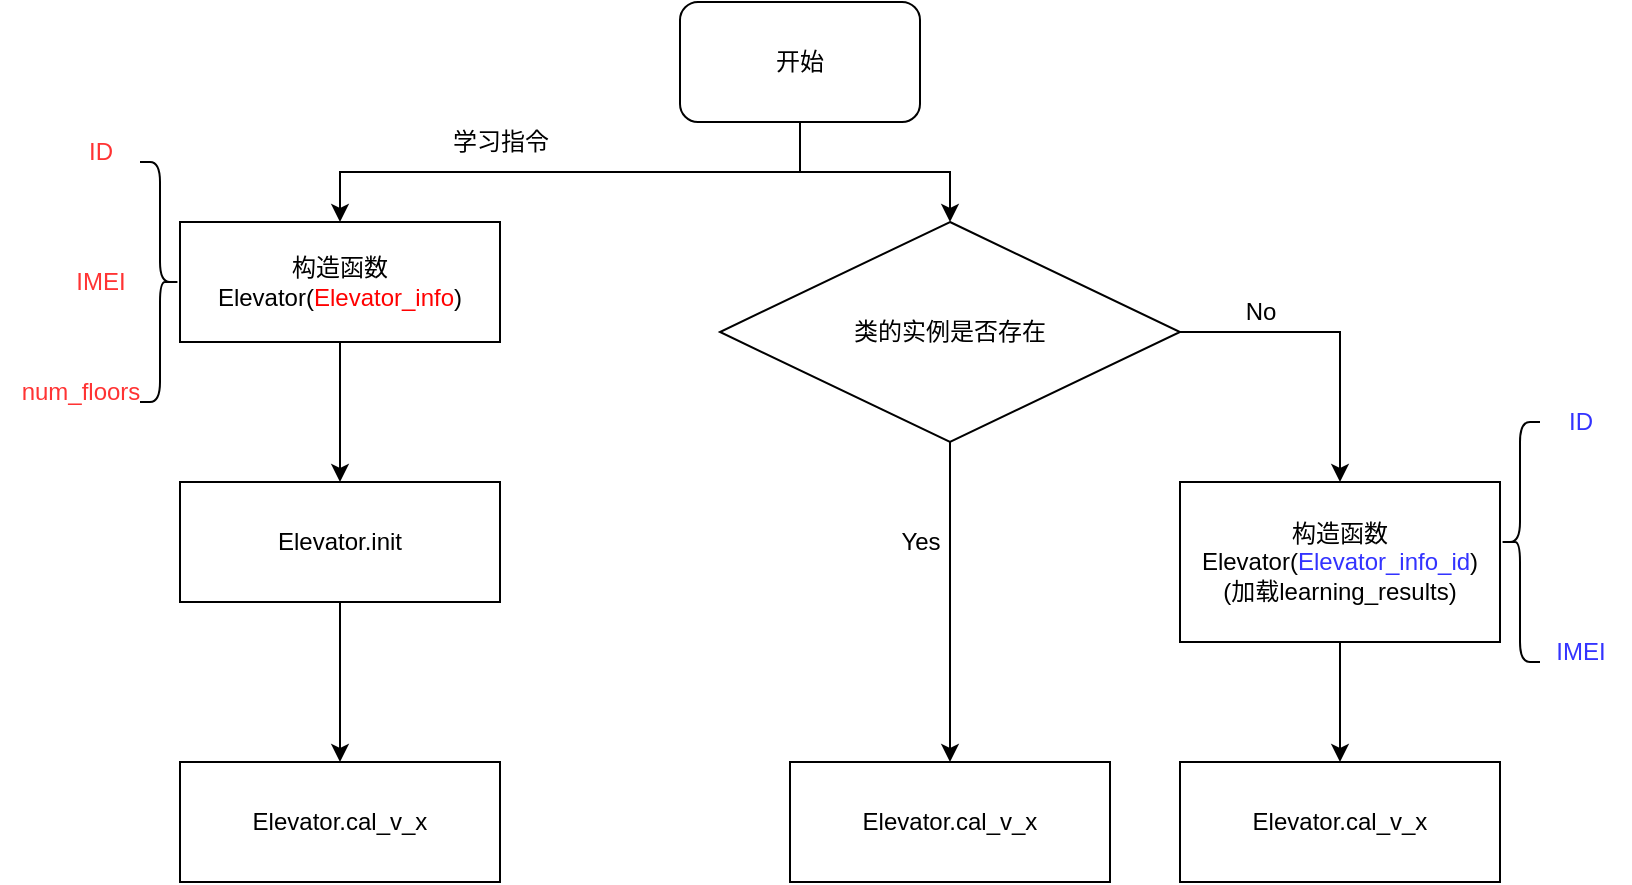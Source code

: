 <mxfile version="20.4.0" type="github">
  <diagram id="rlWVF99QWgKFIvsS-wVA" name="第 1 页">
    <mxGraphModel dx="2350" dy="659" grid="1" gridSize="10" guides="1" tooltips="1" connect="1" arrows="1" fold="1" page="1" pageScale="1" pageWidth="1169" pageHeight="827" math="0" shadow="0">
      <root>
        <mxCell id="0" />
        <mxCell id="1" parent="0" />
        <mxCell id="ITDsveblfeNjQogxmLS--16" style="edgeStyle=orthogonalEdgeStyle;rounded=0;orthogonalLoop=1;jettySize=auto;html=1;exitX=0.5;exitY=1;exitDx=0;exitDy=0;entryX=0.5;entryY=0;entryDx=0;entryDy=0;" edge="1" parent="1" source="ITDsveblfeNjQogxmLS--1" target="ITDsveblfeNjQogxmLS--7">
          <mxGeometry relative="1" as="geometry" />
        </mxCell>
        <mxCell id="ITDsveblfeNjQogxmLS--18" style="edgeStyle=orthogonalEdgeStyle;rounded=0;orthogonalLoop=1;jettySize=auto;html=1;exitX=0.5;exitY=1;exitDx=0;exitDy=0;" edge="1" parent="1" source="ITDsveblfeNjQogxmLS--1" target="ITDsveblfeNjQogxmLS--2">
          <mxGeometry relative="1" as="geometry" />
        </mxCell>
        <mxCell id="ITDsveblfeNjQogxmLS--1" value="开始" style="rounded=1;whiteSpace=wrap;html=1;" vertex="1" parent="1">
          <mxGeometry x="330" y="250" width="120" height="60" as="geometry" />
        </mxCell>
        <mxCell id="ITDsveblfeNjQogxmLS--19" style="edgeStyle=orthogonalEdgeStyle;rounded=0;orthogonalLoop=1;jettySize=auto;html=1;exitX=0.5;exitY=1;exitDx=0;exitDy=0;entryX=0.5;entryY=0;entryDx=0;entryDy=0;" edge="1" parent="1" source="ITDsveblfeNjQogxmLS--2" target="ITDsveblfeNjQogxmLS--3">
          <mxGeometry relative="1" as="geometry" />
        </mxCell>
        <mxCell id="ITDsveblfeNjQogxmLS--2" value="构造函数&lt;br&gt;Elevator(&lt;font color=&quot;#ff0000&quot;&gt;Elevator_info&lt;/font&gt;)" style="rounded=0;whiteSpace=wrap;html=1;" vertex="1" parent="1">
          <mxGeometry x="80" y="360" width="160" height="60" as="geometry" />
        </mxCell>
        <mxCell id="ITDsveblfeNjQogxmLS--20" style="edgeStyle=orthogonalEdgeStyle;rounded=0;orthogonalLoop=1;jettySize=auto;html=1;exitX=0.5;exitY=1;exitDx=0;exitDy=0;entryX=0.5;entryY=0;entryDx=0;entryDy=0;" edge="1" parent="1" source="ITDsveblfeNjQogxmLS--3" target="ITDsveblfeNjQogxmLS--4">
          <mxGeometry relative="1" as="geometry" />
        </mxCell>
        <mxCell id="ITDsveblfeNjQogxmLS--3" value="Elevator.init" style="rounded=0;whiteSpace=wrap;html=1;" vertex="1" parent="1">
          <mxGeometry x="80" y="490" width="160" height="60" as="geometry" />
        </mxCell>
        <mxCell id="ITDsveblfeNjQogxmLS--4" value="Elevator.cal_v_x" style="rounded=0;whiteSpace=wrap;html=1;" vertex="1" parent="1">
          <mxGeometry x="80" y="630" width="160" height="60" as="geometry" />
        </mxCell>
        <mxCell id="ITDsveblfeNjQogxmLS--5" value="Elevator.cal_v_x" style="rounded=0;whiteSpace=wrap;html=1;" vertex="1" parent="1">
          <mxGeometry x="385" y="630" width="160" height="60" as="geometry" />
        </mxCell>
        <mxCell id="ITDsveblfeNjQogxmLS--6" value="Elevator.cal_v_x" style="rounded=0;whiteSpace=wrap;html=1;" vertex="1" parent="1">
          <mxGeometry x="580" y="630" width="160" height="60" as="geometry" />
        </mxCell>
        <mxCell id="ITDsveblfeNjQogxmLS--10" style="edgeStyle=orthogonalEdgeStyle;rounded=0;orthogonalLoop=1;jettySize=auto;html=1;exitX=0.5;exitY=1;exitDx=0;exitDy=0;entryX=0.5;entryY=0;entryDx=0;entryDy=0;" edge="1" parent="1" source="ITDsveblfeNjQogxmLS--7" target="ITDsveblfeNjQogxmLS--5">
          <mxGeometry relative="1" as="geometry" />
        </mxCell>
        <mxCell id="ITDsveblfeNjQogxmLS--13" style="edgeStyle=orthogonalEdgeStyle;rounded=0;orthogonalLoop=1;jettySize=auto;html=1;exitX=1;exitY=0.5;exitDx=0;exitDy=0;entryX=0.5;entryY=0;entryDx=0;entryDy=0;" edge="1" parent="1" source="ITDsveblfeNjQogxmLS--7" target="ITDsveblfeNjQogxmLS--12">
          <mxGeometry relative="1" as="geometry" />
        </mxCell>
        <mxCell id="ITDsveblfeNjQogxmLS--7" value="类的实例是否存在" style="rhombus;whiteSpace=wrap;html=1;" vertex="1" parent="1">
          <mxGeometry x="350" y="360" width="230" height="110" as="geometry" />
        </mxCell>
        <mxCell id="ITDsveblfeNjQogxmLS--15" style="edgeStyle=orthogonalEdgeStyle;rounded=0;orthogonalLoop=1;jettySize=auto;html=1;exitX=0.5;exitY=1;exitDx=0;exitDy=0;" edge="1" parent="1" source="ITDsveblfeNjQogxmLS--12" target="ITDsveblfeNjQogxmLS--6">
          <mxGeometry relative="1" as="geometry" />
        </mxCell>
        <mxCell id="ITDsveblfeNjQogxmLS--12" value="构造函数&lt;br&gt;Elevator(&lt;font color=&quot;#3333ff&quot;&gt;Elevator_info_id&lt;/font&gt;)&lt;br&gt;(加载learning_results)" style="rounded=0;whiteSpace=wrap;html=1;" vertex="1" parent="1">
          <mxGeometry x="580" y="490" width="160" height="80" as="geometry" />
        </mxCell>
        <mxCell id="ITDsveblfeNjQogxmLS--21" value="No" style="text;html=1;align=center;verticalAlign=middle;resizable=0;points=[];autosize=1;strokeColor=none;fillColor=none;" vertex="1" parent="1">
          <mxGeometry x="600" y="390" width="40" height="30" as="geometry" />
        </mxCell>
        <mxCell id="ITDsveblfeNjQogxmLS--22" value="Yes" style="text;html=1;align=center;verticalAlign=middle;resizable=0;points=[];autosize=1;strokeColor=none;fillColor=none;" vertex="1" parent="1">
          <mxGeometry x="430" y="505" width="40" height="30" as="geometry" />
        </mxCell>
        <mxCell id="ITDsveblfeNjQogxmLS--23" value="" style="shape=curlyBracket;whiteSpace=wrap;html=1;rounded=1;" vertex="1" parent="1">
          <mxGeometry x="740" y="460" width="20" height="120" as="geometry" />
        </mxCell>
        <mxCell id="ITDsveblfeNjQogxmLS--24" value="&lt;font color=&quot;#3333ff&quot;&gt;ID&lt;/font&gt;" style="text;html=1;align=center;verticalAlign=middle;resizable=0;points=[];autosize=1;strokeColor=none;fillColor=none;" vertex="1" parent="1">
          <mxGeometry x="760" y="445" width="40" height="30" as="geometry" />
        </mxCell>
        <mxCell id="ITDsveblfeNjQogxmLS--25" value="&lt;font color=&quot;#3333ff&quot;&gt;IMEI&lt;/font&gt;" style="text;html=1;align=center;verticalAlign=middle;resizable=0;points=[];autosize=1;strokeColor=none;fillColor=none;" vertex="1" parent="1">
          <mxGeometry x="755" y="560" width="50" height="30" as="geometry" />
        </mxCell>
        <mxCell id="ITDsveblfeNjQogxmLS--27" value="" style="shape=curlyBracket;whiteSpace=wrap;html=1;rounded=1;flipH=1;" vertex="1" parent="1">
          <mxGeometry x="60" y="330" width="20" height="120" as="geometry" />
        </mxCell>
        <mxCell id="ITDsveblfeNjQogxmLS--29" value="&lt;font color=&quot;#ff3333&quot;&gt;ID&lt;/font&gt;" style="text;html=1;align=center;verticalAlign=middle;resizable=0;points=[];autosize=1;strokeColor=none;fillColor=none;" vertex="1" parent="1">
          <mxGeometry x="20" y="310" width="40" height="30" as="geometry" />
        </mxCell>
        <mxCell id="ITDsveblfeNjQogxmLS--30" value="&lt;font color=&quot;#ff3333&quot;&gt;IMEI&lt;/font&gt;" style="text;html=1;align=center;verticalAlign=middle;resizable=0;points=[];autosize=1;strokeColor=none;fillColor=none;" vertex="1" parent="1">
          <mxGeometry x="15" y="375" width="50" height="30" as="geometry" />
        </mxCell>
        <mxCell id="ITDsveblfeNjQogxmLS--31" value="&lt;font color=&quot;#ff3333&quot;&gt;num_floors&lt;/font&gt;" style="text;html=1;align=center;verticalAlign=middle;resizable=0;points=[];autosize=1;strokeColor=none;fillColor=none;" vertex="1" parent="1">
          <mxGeometry x="-10" y="430" width="80" height="30" as="geometry" />
        </mxCell>
        <mxCell id="ITDsveblfeNjQogxmLS--32" value="学习指令" style="text;html=1;align=center;verticalAlign=middle;resizable=0;points=[];autosize=1;strokeColor=none;fillColor=none;" vertex="1" parent="1">
          <mxGeometry x="205" y="305" width="70" height="30" as="geometry" />
        </mxCell>
      </root>
    </mxGraphModel>
  </diagram>
</mxfile>
